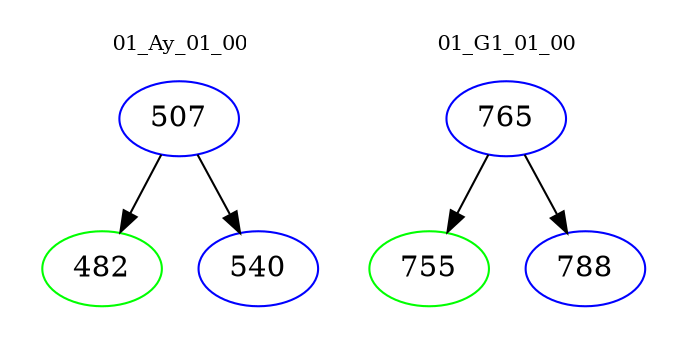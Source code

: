 digraph{
subgraph cluster_0 {
color = white
label = "01_Ay_01_00";
fontsize=10;
T0_507 [label="507", color="blue"]
T0_507 -> T0_482 [color="black"]
T0_482 [label="482", color="green"]
T0_507 -> T0_540 [color="black"]
T0_540 [label="540", color="blue"]
}
subgraph cluster_1 {
color = white
label = "01_G1_01_00";
fontsize=10;
T1_765 [label="765", color="blue"]
T1_765 -> T1_755 [color="black"]
T1_755 [label="755", color="green"]
T1_765 -> T1_788 [color="black"]
T1_788 [label="788", color="blue"]
}
}
